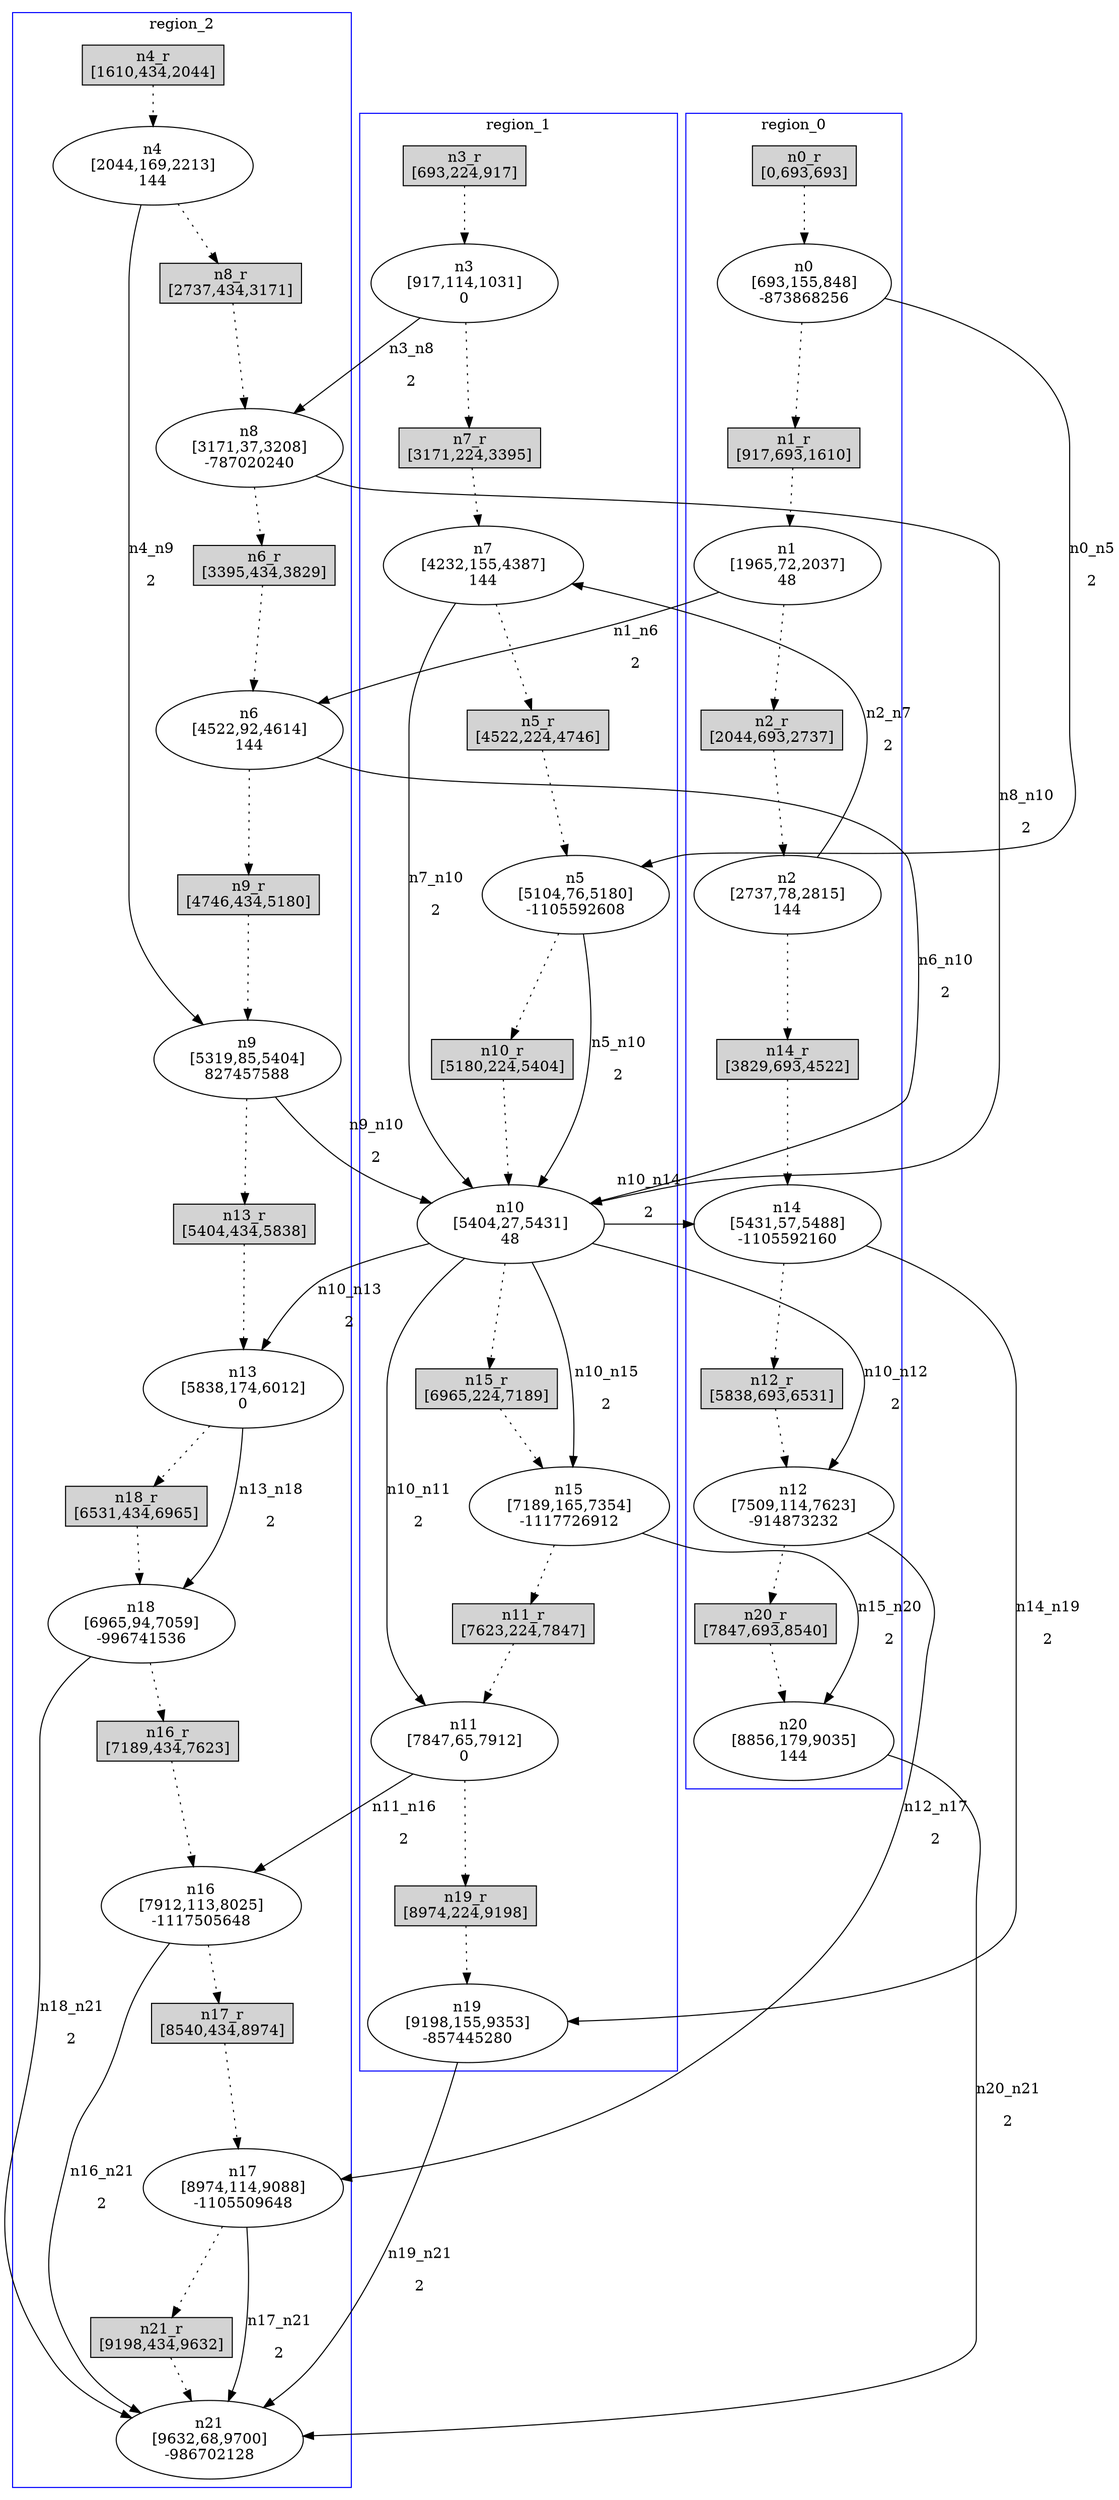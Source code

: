 //3-LSsolveMIPnSolStatus 9.
//4-SL 9700.
//5-LSsolveMIPsolveTime(double) 1800.03.
//6-reconfigurateNum(int) 22.
//7-reconfigurateTime(int) 9632.
digraph test_0 {
	size="28,40";
	subgraph cluster0 {
		stytle=filled;
		color=blue;
		label=region_0;
		n0_r [ shape = box, style = filled, label = "n0_r\n[0,693,693]" ];
		n0 [ label="n0\n[693,155,848]\n-873868256" ];
		n0_r -> n0 [ style = dotted ];
		n1_r [ shape = box, style = filled, label = "n1_r\n[917,693,1610]" ];
		n1 [ label="n1\n[1965,72,2037]\n48" ];
		n1_r -> n1 [ style = dotted ];
		n2_r [ shape = box, style = filled, label = "n2_r\n[2044,693,2737]" ];
		n2 [ label="n2\n[2737,78,2815]\n144" ];
		n2_r -> n2 [ style = dotted ];
		n14_r [ shape = box, style = filled, label = "n14_r\n[3829,693,4522]" ];
		n14 [ label="n14\n[5431,57,5488]\n-1105592160" ];
		n14_r -> n14 [ style = dotted ];
		n12_r [ shape = box, style = filled, label = "n12_r\n[5838,693,6531]" ];
		n12 [ label="n12\n[7509,114,7623]\n-914873232" ];
		n12_r -> n12 [ style = dotted ];
		n20_r [ shape = box, style = filled, label = "n20_r\n[7847,693,8540]" ];
		n20 [ label="n20\n[8856,179,9035]\n144" ];
		n20_r -> n20 [ style = dotted ];
		n0 -> n1_r [ style = dotted ];
		n1 -> n2_r [ style = dotted ];
		n2 -> n14_r [ style = dotted ];
		n14 -> n12_r [ style = dotted ];
		n12 -> n20_r [ style = dotted ];
	}
	subgraph cluster1 {
		stytle=filled;
		color=blue;
		label=region_1;
		n3_r [ shape = box, style = filled, label = "n3_r\n[693,224,917]" ];
		n3 [ label="n3\n[917,114,1031]\n0" ];
		n3_r -> n3 [ style = dotted ];
		n7_r [ shape = box, style = filled, label = "n7_r\n[3171,224,3395]" ];
		n7 [ label="n7\n[4232,155,4387]\n144" ];
		n7_r -> n7 [ style = dotted ];
		n5_r [ shape = box, style = filled, label = "n5_r\n[4522,224,4746]" ];
		n5 [ label="n5\n[5104,76,5180]\n-1105592608" ];
		n5_r -> n5 [ style = dotted ];
		n10_r [ shape = box, style = filled, label = "n10_r\n[5180,224,5404]" ];
		n10 [ label="n10\n[5404,27,5431]\n48" ];
		n10_r -> n10 [ style = dotted ];
		n15_r [ shape = box, style = filled, label = "n15_r\n[6965,224,7189]" ];
		n15 [ label="n15\n[7189,165,7354]\n-1117726912" ];
		n15_r -> n15 [ style = dotted ];
		n11_r [ shape = box, style = filled, label = "n11_r\n[7623,224,7847]" ];
		n11 [ label="n11\n[7847,65,7912]\n0" ];
		n11_r -> n11 [ style = dotted ];
		n19_r [ shape = box, style = filled, label = "n19_r\n[8974,224,9198]" ];
		n19 [ label="n19\n[9198,155,9353]\n-857445280" ];
		n19_r -> n19 [ style = dotted ];
		n3 -> n7_r [ style = dotted ];
		n7 -> n5_r [ style = dotted ];
		n5 -> n10_r [ style = dotted ];
		n10 -> n15_r [ style = dotted ];
		n15 -> n11_r [ style = dotted ];
		n11 -> n19_r [ style = dotted ];
	}
	subgraph cluster2 {
		stytle=filled;
		color=blue;
		label=region_2;
		n4_r [ shape = box, style = filled, label = "n4_r\n[1610,434,2044]" ];
		n4 [ label="n4\n[2044,169,2213]\n144" ];
		n4_r -> n4 [ style = dotted ];
		n8_r [ shape = box, style = filled, label = "n8_r\n[2737,434,3171]" ];
		n8 [ label="n8\n[3171,37,3208]\n-787020240" ];
		n8_r -> n8 [ style = dotted ];
		n6_r [ shape = box, style = filled, label = "n6_r\n[3395,434,3829]" ];
		n6 [ label="n6\n[4522,92,4614]\n144" ];
		n6_r -> n6 [ style = dotted ];
		n9_r [ shape = box, style = filled, label = "n9_r\n[4746,434,5180]" ];
		n9 [ label="n9\n[5319,85,5404]\n827457588" ];
		n9_r -> n9 [ style = dotted ];
		n13_r [ shape = box, style = filled, label = "n13_r\n[5404,434,5838]" ];
		n13 [ label="n13\n[5838,174,6012]\n0" ];
		n13_r -> n13 [ style = dotted ];
		n18_r [ shape = box, style = filled, label = "n18_r\n[6531,434,6965]" ];
		n18 [ label="n18\n[6965,94,7059]\n-996741536" ];
		n18_r -> n18 [ style = dotted ];
		n16_r [ shape = box, style = filled, label = "n16_r\n[7189,434,7623]" ];
		n16 [ label="n16\n[7912,113,8025]\n-1117505648" ];
		n16_r -> n16 [ style = dotted ];
		n17_r [ shape = box, style = filled, label = "n17_r\n[8540,434,8974]" ];
		n17 [ label="n17\n[8974,114,9088]\n-1105509648" ];
		n17_r -> n17 [ style = dotted ];
		n21_r [ shape = box, style = filled, label = "n21_r\n[9198,434,9632]" ];
		n21 [ label="n21\n[9632,68,9700]\n-986702128" ];
		n21_r -> n21 [ style = dotted ];
		n4 -> n8_r [ style = dotted ];
		n8 -> n6_r [ style = dotted ];
		n6 -> n9_r [ style = dotted ];
		n9 -> n13_r [ style = dotted ];
		n13 -> n18_r [ style = dotted ];
		n18 -> n16_r [ style = dotted ];
		n16 -> n17_r [ style = dotted ];
		n17 -> n21_r [ style = dotted ];
	}
	n0 -> n5 [ label="n0_n5\n2" ];
	n5 -> n10 [ label="n5_n10\n2" ];
	n1 -> n6 [ label="n1_n6\n2" ];
	n6 -> n10 [ label="n6_n10\n2" ];
	n2 -> n7 [ label="n2_n7\n2" ];
	n7 -> n10 [ label="n7_n10\n2" ];
	n3 -> n8 [ label="n3_n8\n2" ];
	n8 -> n10 [ label="n8_n10\n2" ];
	n4 -> n9 [ label="n4_n9\n2" ];
	n9 -> n10 [ label="n9_n10\n2" ];
	n10 -> n11 [ label="n10_n11\n2" ];
	n10 -> n12 [ label="n10_n12\n2" ];
	n10 -> n13 [ label="n10_n13\n2" ];
	n10 -> n14 [ label="n10_n14\n2" ];
	n10 -> n15 [ label="n10_n15\n2" ];
	n11 -> n16 [ label="n11_n16\n2" ];
	n12 -> n17 [ label="n12_n17\n2" ];
	n13 -> n18 [ label="n13_n18\n2" ];
	n14 -> n19 [ label="n14_n19\n2" ];
	n15 -> n20 [ label="n15_n20\n2" ];
	n16 -> n21 [ label="n16_n21\n2" ];
	n17 -> n21 [ label="n17_n21\n2" ];
	n18 -> n21 [ label="n18_n21\n2" ];
	n19 -> n21 [ label="n19_n21\n2" ];
	n20 -> n21 [ label="n20_n21\n2" ];
}
